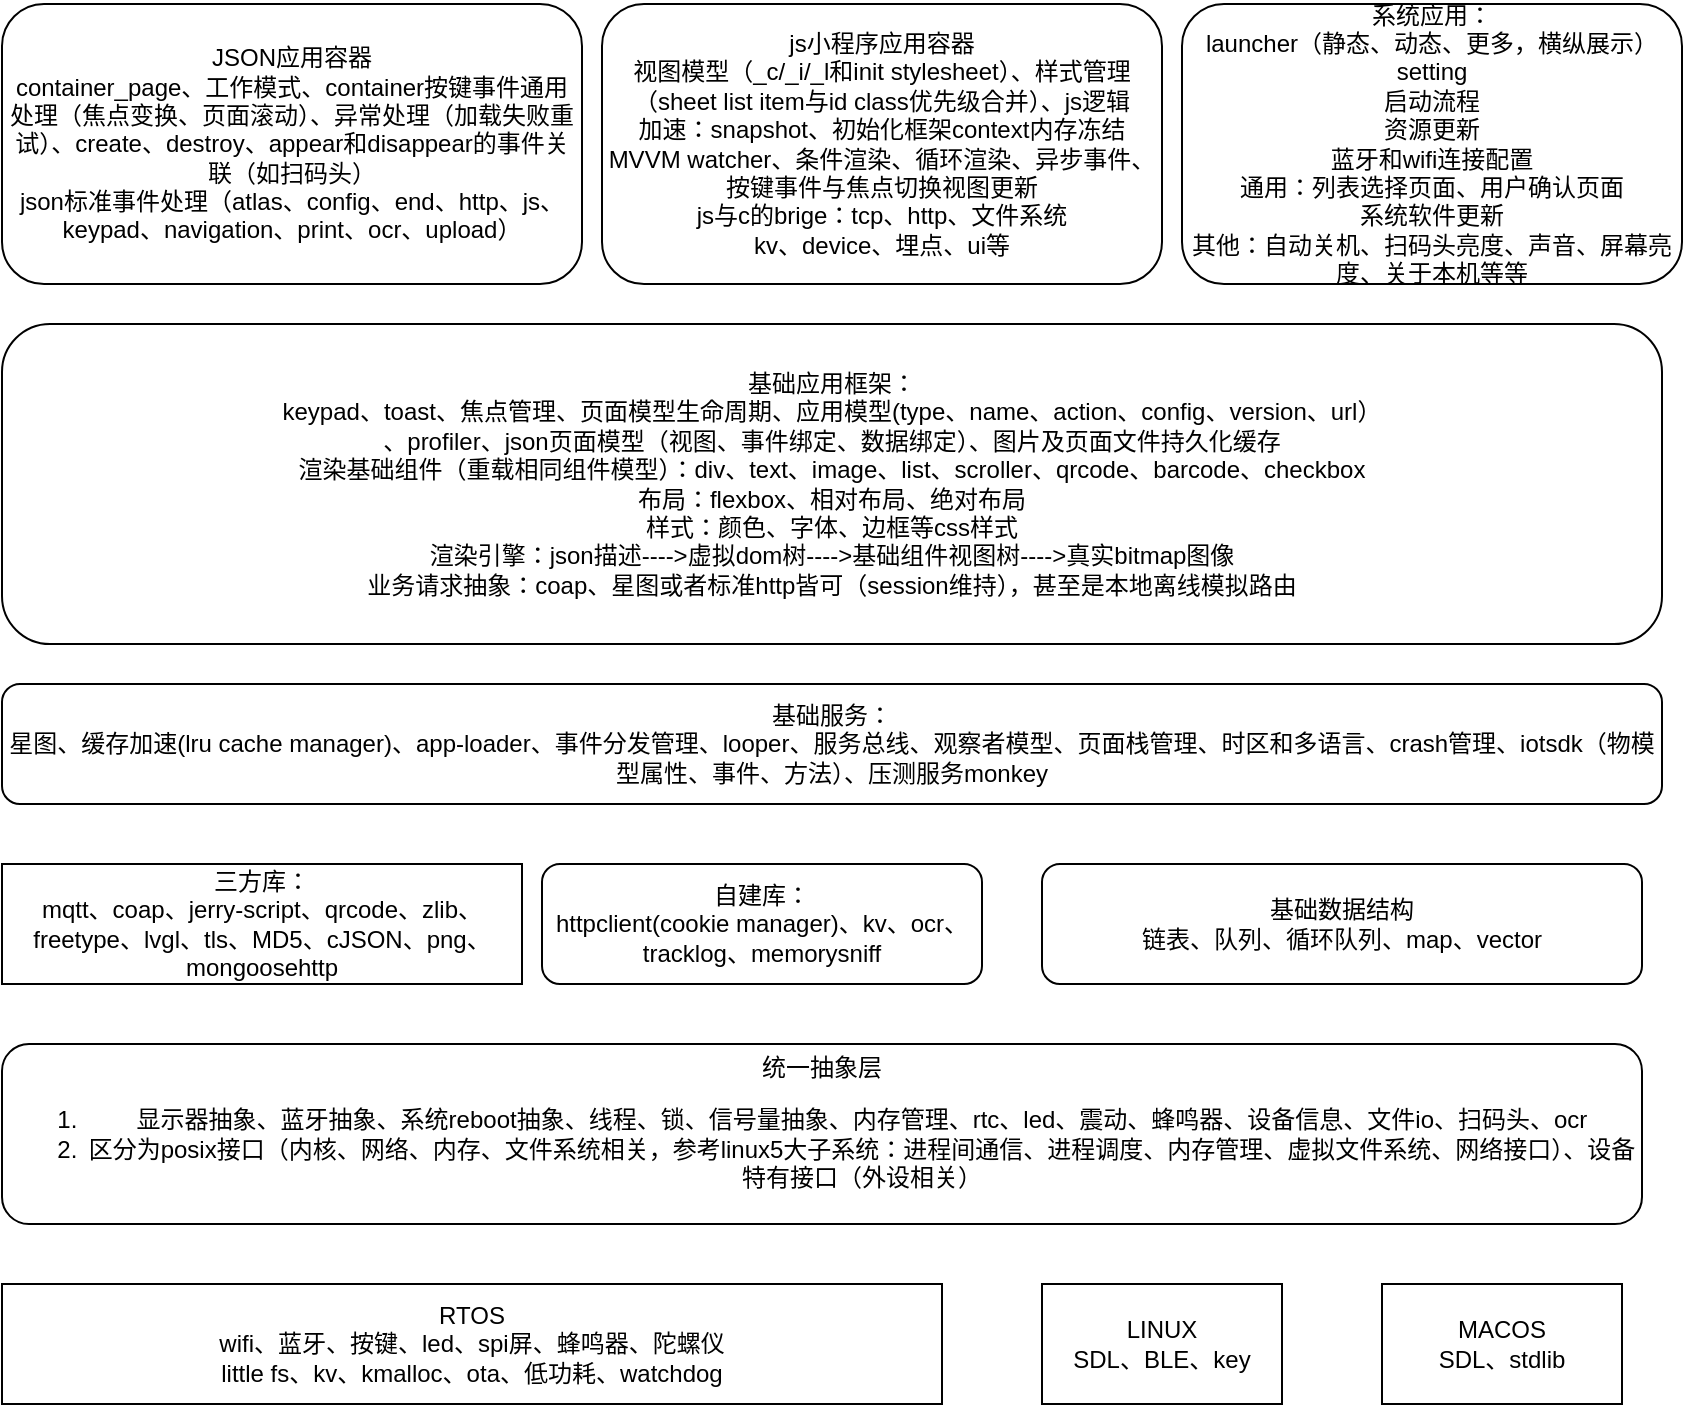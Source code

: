 <mxfile>
    <diagram id="8k0pilOPhJCKsqijKYOJ" name="第 1 页">
        <mxGraphModel dx="125" dy="1490" grid="1" gridSize="10" guides="1" tooltips="1" connect="1" arrows="1" fold="1" page="1" pageScale="1" pageWidth="827" pageHeight="1169" math="0" shadow="0">
            <root>
                <mxCell id="0"/>
                <mxCell id="1" parent="0"/>
                <mxCell id="2" value="统一抽象层&lt;br&gt;&lt;ol&gt;&lt;li&gt;显示器抽象、蓝牙抽象、系统reboot抽象、线程、锁、信号量抽象、内存管理、rtc、led、震动、蜂鸣器、设备信息、文件io、扫码头、ocr&lt;/li&gt;&lt;li&gt;区分为posix接口（内核、网络、内存、文件系统相关，参考linux5大子系统：进程间通信、进程调度、内存管理、虚拟文件系统、网络接口）、设备特有接口（外设相关）&lt;/li&gt;&lt;/ol&gt;" style="rounded=1;whiteSpace=wrap;html=1;" parent="1" vertex="1">
                    <mxGeometry x="50" y="160" width="820" height="90" as="geometry"/>
                </mxCell>
                <mxCell id="3" value="RTOS&lt;br&gt;wifi、蓝牙、按键、led、spi屏、蜂鸣器、陀螺仪&lt;br&gt;little fs、kv、kmalloc、ota、低功耗、watchdog" style="rounded=0;whiteSpace=wrap;html=1;" parent="1" vertex="1">
                    <mxGeometry x="50" y="280" width="470" height="60" as="geometry"/>
                </mxCell>
                <mxCell id="4" value="LINUX&lt;br&gt;SDL、BLE、key" style="rounded=0;whiteSpace=wrap;html=1;" parent="1" vertex="1">
                    <mxGeometry x="570" y="280" width="120" height="60" as="geometry"/>
                </mxCell>
                <mxCell id="6" value="MACOS&lt;br&gt;SDL、stdlib" style="rounded=0;whiteSpace=wrap;html=1;" parent="1" vertex="1">
                    <mxGeometry x="740" y="280" width="120" height="60" as="geometry"/>
                </mxCell>
                <mxCell id="8" value="三方库：&lt;br&gt;mqtt、coap、jerry-script、qrcode、zlib、freetype、lvgl、tls、MD5、cJSON、png、mongoosehttp" style="rounded=0;whiteSpace=wrap;html=1;" parent="1" vertex="1">
                    <mxGeometry x="50" y="70" width="260" height="60" as="geometry"/>
                </mxCell>
                <mxCell id="9" value="自建库：&lt;br&gt;httpclient(cookie manager)、kv、ocr、tracklog、memorysniff" style="rounded=1;whiteSpace=wrap;html=1;" parent="1" vertex="1">
                    <mxGeometry x="320" y="70" width="220" height="60" as="geometry"/>
                </mxCell>
                <mxCell id="11" value="基础服务：&lt;br&gt;星图、缓存加速(lru cache manager)、app-loader、事件分发管理、looper、服务总线、观察者模型、页面栈管理、时区和多语言、crash管理、iotsdk（物模型属性、事件、方法）、压测服务monkey" style="rounded=1;whiteSpace=wrap;html=1;" parent="1" vertex="1">
                    <mxGeometry x="50" y="-20" width="830" height="60" as="geometry"/>
                </mxCell>
                <mxCell id="12" value="基础数据结构&lt;br&gt;链表、队列、循环队列、map、vector" style="rounded=1;whiteSpace=wrap;html=1;" parent="1" vertex="1">
                    <mxGeometry x="570" y="70" width="300" height="60" as="geometry"/>
                </mxCell>
                <mxCell id="13" value="基础应用框架：&lt;br&gt;keypad、toast、焦点管理、页面模型生命周期、应用模型(type、name、action、config、version、url）&lt;br&gt;、profiler、json页面模型（视图、事件绑定、数据绑定）、图片及页面文件持久化缓存&lt;br&gt;渲染基础组件（重载相同组件模型）：div、text、image、list、scroller、qrcode、barcode、checkbox&lt;br&gt;布局：flexbox、相对布局、绝对布局&lt;br&gt;样式：颜色、字体、边框等css样式&lt;br&gt;渲染引擎：json描述----&amp;gt;虚拟dom树----&amp;gt;基础组件视图树----&amp;gt;真实bitmap图像&lt;br&gt;业务请求抽象：coap、星图或者标准http皆可（session维持），甚至是本地离线模拟路由&lt;br&gt;" style="rounded=1;whiteSpace=wrap;html=1;" parent="1" vertex="1">
                    <mxGeometry x="50" y="-200" width="830" height="160" as="geometry"/>
                </mxCell>
                <mxCell id="14" value="JSON应用容器&lt;br&gt;container_page、工作模式、container按键事件通用处理（焦点变换、页面滚动）、异常处理（加载失败重试）、create、destroy、appear和disappear的事件关联（如扫码头）&lt;br&gt;json标准事件处理（atlas、config、end、http、js、keypad、navigation、print、ocr、upload）" style="rounded=1;whiteSpace=wrap;html=1;" parent="1" vertex="1">
                    <mxGeometry x="50" y="-360" width="290" height="140" as="geometry"/>
                </mxCell>
                <mxCell id="15" value="js小程序应用容器&lt;br&gt;视图模型（_c/_i/_l和init stylesheet）、样式管理（sheet list item与id class优先级合并）、js逻辑&lt;br&gt;加速：snapshot、初始化框架context内存冻结&lt;br&gt;MVVM watcher、条件渲染、循环渲染、异步事件、&lt;br&gt;按键事件与焦点切换视图更新&lt;br&gt;js与c的brige：tcp、http、文件系统&lt;br&gt;kv、device、埋点、ui等" style="rounded=1;whiteSpace=wrap;html=1;" parent="1" vertex="1">
                    <mxGeometry x="350" y="-360" width="280" height="140" as="geometry"/>
                </mxCell>
                <mxCell id="17" value="系统应用：&lt;br&gt;launcher（静态、动态、更多，横纵展示）&lt;br&gt;setting&lt;br&gt;启动流程&lt;br&gt;资源更新&lt;br&gt;蓝牙和wifi连接配置&lt;br&gt;通用：列表选择页面、用户确认页面&lt;br&gt;系统软件更新&lt;br&gt;其他：自动关机、扫码头亮度、声音、屏幕亮度、关于本机等等&lt;br&gt;" style="rounded=1;whiteSpace=wrap;html=1;" parent="1" vertex="1">
                    <mxGeometry x="640" y="-360" width="250" height="140" as="geometry"/>
                </mxCell>
            </root>
        </mxGraphModel>
    </diagram>
</mxfile>